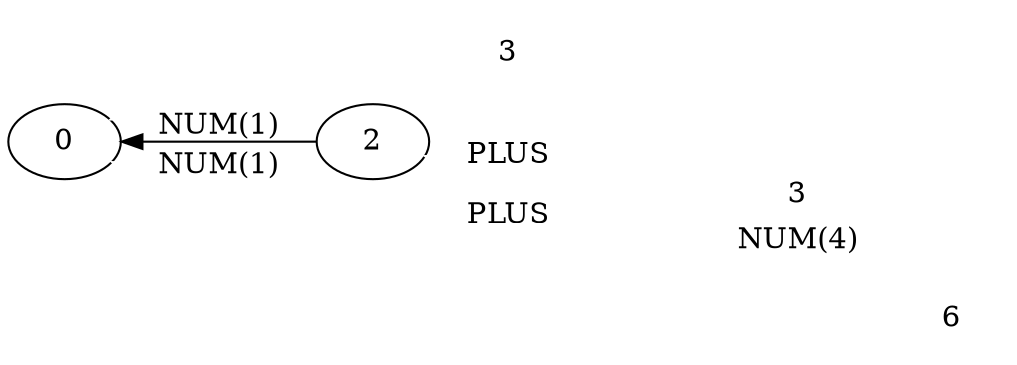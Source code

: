            digraph GSS2 {
                d2toptions="--autosize";
                rankdir=RL
                0 [label="\ ",texlbl=" \ ", color=white]
                1 [label="0"]
                0 -> 1 [label="3",texlbl="\ ", color=white]
                2 [label=" \ ",texlbl="\ ",color=white]
                3 [label=" ",texlbl="\ ",color=white]
                4 [label="2"]
                4 -> 1 [label="NUM(1)"]
                3 -> 4 [label="PLUS",texlbl="\ \ \ \ \ ",color=white]
                5 [label=" ",texlbl="\ ",color=white]
                5 -> 1 [label="NUM(1)",texlbl="\ \ \ \ \ ",color=white]
                3 -> 5 [label="PLUS",texlbl="\ \ \ \ \ ",color=white]
                2 -> 3 [label="3",texlbl="\ ",color=white]
                6 [texlbl="\ ",color=white]
                6 -> 3 [label="NUM(4)",texlbl="\ \ \ \ \ ",color=white]
                {rank=same; 6 2 0}
                {rank=same; 1}
                {rank=same; 3}
                {rank=same; 4}
                {rank=same; 5}
            }
            
